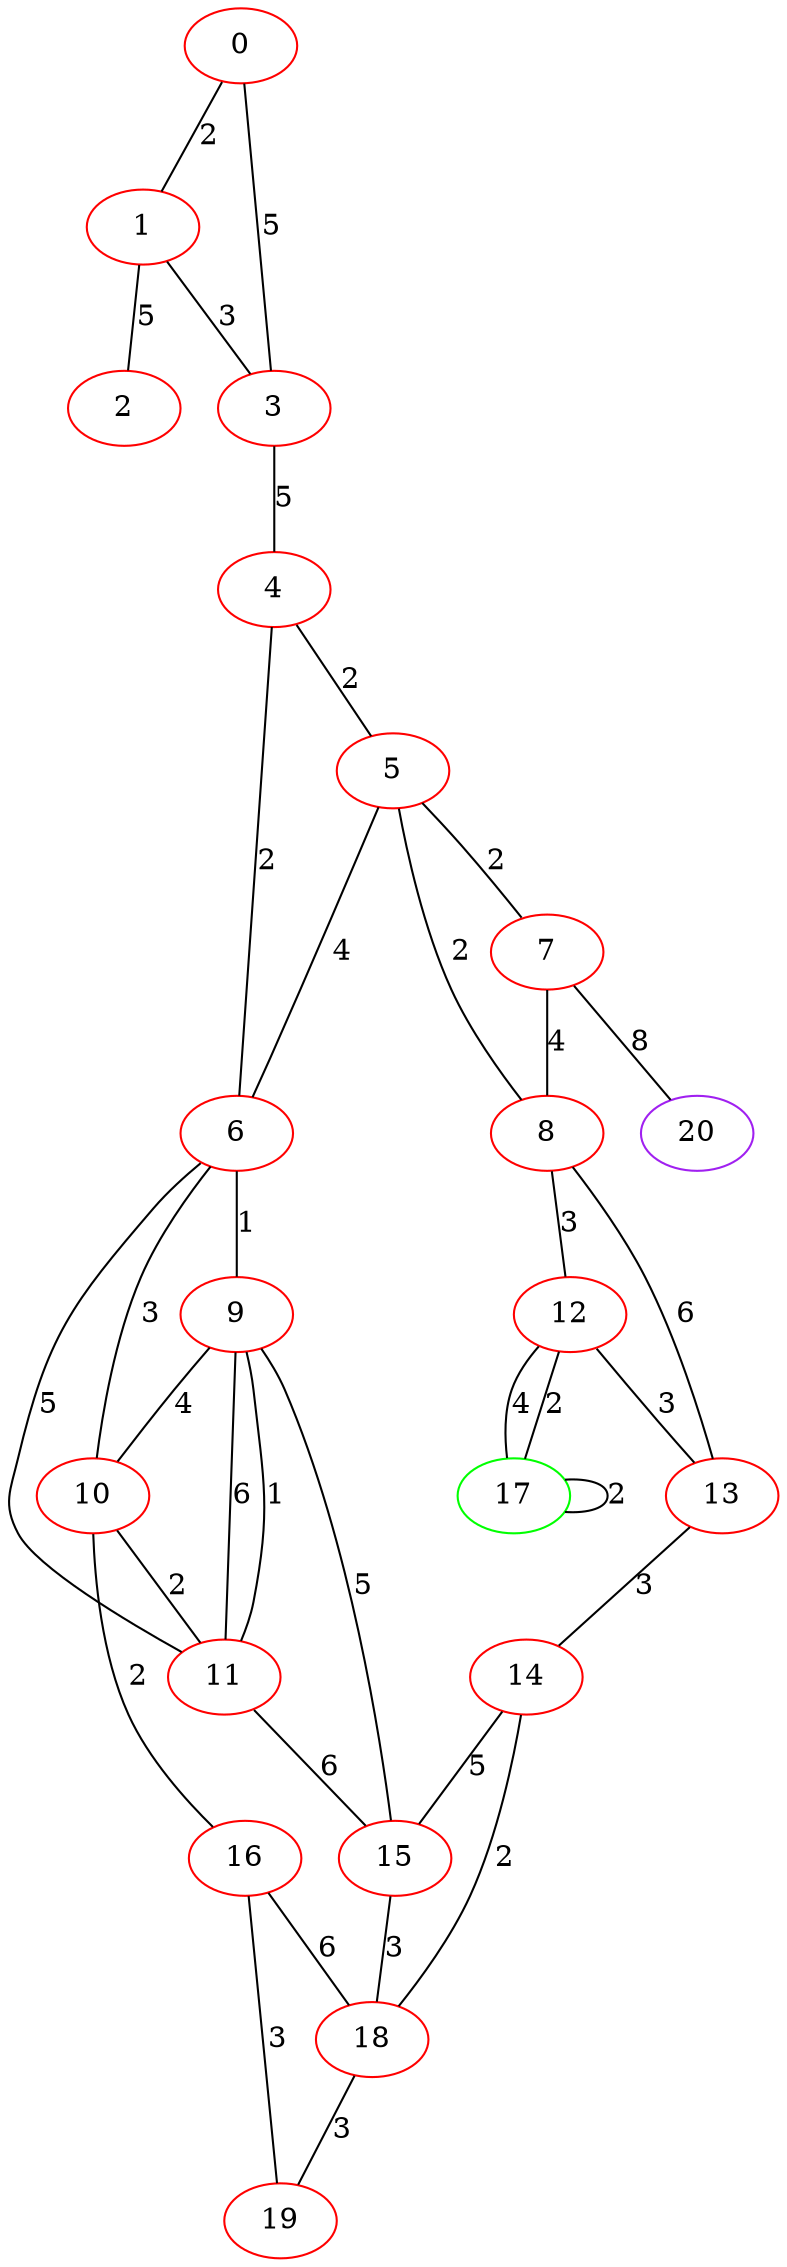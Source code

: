 graph "" {
0 [color=red, weight=1];
1 [color=red, weight=1];
2 [color=red, weight=1];
3 [color=red, weight=1];
4 [color=red, weight=1];
5 [color=red, weight=1];
6 [color=red, weight=1];
7 [color=red, weight=1];
8 [color=red, weight=1];
9 [color=red, weight=1];
10 [color=red, weight=1];
11 [color=red, weight=1];
12 [color=red, weight=1];
13 [color=red, weight=1];
14 [color=red, weight=1];
15 [color=red, weight=1];
16 [color=red, weight=1];
17 [color=green, weight=2];
18 [color=red, weight=1];
19 [color=red, weight=1];
20 [color=purple, weight=4];
0 -- 1  [key=0, label=2];
0 -- 3  [key=0, label=5];
1 -- 2  [key=0, label=5];
1 -- 3  [key=0, label=3];
3 -- 4  [key=0, label=5];
4 -- 5  [key=0, label=2];
4 -- 6  [key=0, label=2];
5 -- 8  [key=0, label=2];
5 -- 6  [key=0, label=4];
5 -- 7  [key=0, label=2];
6 -- 9  [key=0, label=1];
6 -- 10  [key=0, label=3];
6 -- 11  [key=0, label=5];
7 -- 8  [key=0, label=4];
7 -- 20  [key=0, label=8];
8 -- 13  [key=0, label=6];
8 -- 12  [key=0, label=3];
9 -- 10  [key=0, label=4];
9 -- 11  [key=0, label=1];
9 -- 11  [key=1, label=6];
9 -- 15  [key=0, label=5];
10 -- 16  [key=0, label=2];
10 -- 11  [key=0, label=2];
11 -- 15  [key=0, label=6];
12 -- 17  [key=0, label=2];
12 -- 17  [key=1, label=4];
12 -- 13  [key=0, label=3];
13 -- 14  [key=0, label=3];
14 -- 18  [key=0, label=2];
14 -- 15  [key=0, label=5];
15 -- 18  [key=0, label=3];
16 -- 19  [key=0, label=3];
16 -- 18  [key=0, label=6];
17 -- 17  [key=0, label=2];
18 -- 19  [key=0, label=3];
}
